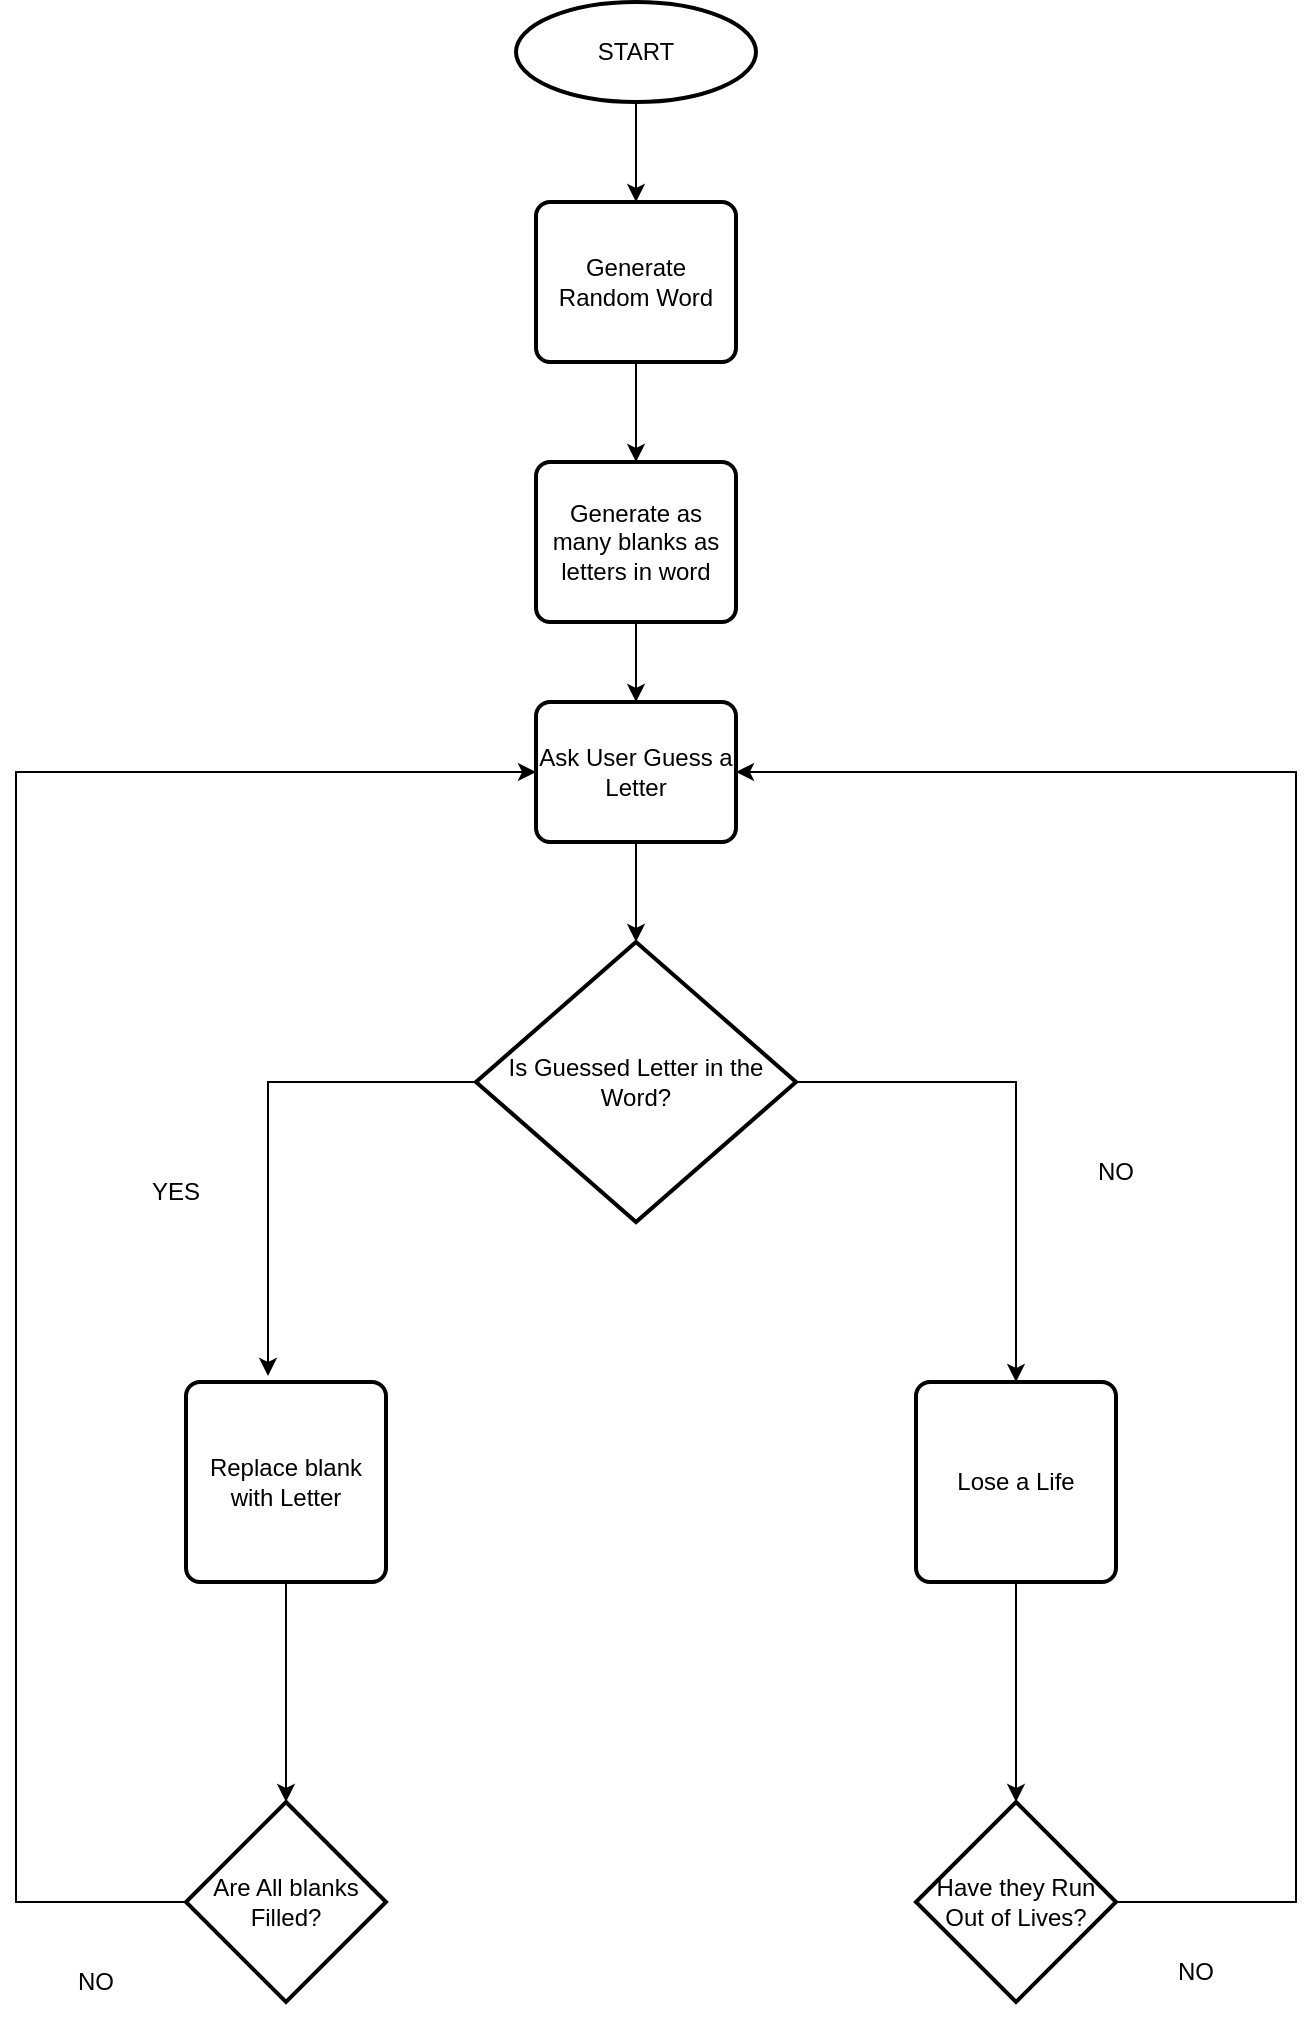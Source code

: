 <mxfile version="24.0.6" type="github">
  <diagram name="Page-1" id="wbuX0TBASzJWtCFyLL9F">
    <mxGraphModel dx="712" dy="781" grid="1" gridSize="10" guides="1" tooltips="1" connect="1" arrows="1" fold="1" page="1" pageScale="1" pageWidth="850" pageHeight="1100" math="0" shadow="0">
      <root>
        <mxCell id="0" />
        <mxCell id="1" parent="0" />
        <mxCell id="r0l5JY0mena3srKl9l_J-3" value="" style="edgeStyle=orthogonalEdgeStyle;rounded=0;orthogonalLoop=1;jettySize=auto;html=1;" edge="1" parent="1" source="r0l5JY0mena3srKl9l_J-1" target="r0l5JY0mena3srKl9l_J-2">
          <mxGeometry relative="1" as="geometry" />
        </mxCell>
        <mxCell id="r0l5JY0mena3srKl9l_J-1" value="START" style="strokeWidth=2;html=1;shape=mxgraph.flowchart.start_1;whiteSpace=wrap;" vertex="1" parent="1">
          <mxGeometry x="330" y="50" width="120" height="50" as="geometry" />
        </mxCell>
        <mxCell id="r0l5JY0mena3srKl9l_J-5" value="" style="edgeStyle=orthogonalEdgeStyle;rounded=0;orthogonalLoop=1;jettySize=auto;html=1;" edge="1" parent="1" source="r0l5JY0mena3srKl9l_J-2" target="r0l5JY0mena3srKl9l_J-4">
          <mxGeometry relative="1" as="geometry" />
        </mxCell>
        <mxCell id="r0l5JY0mena3srKl9l_J-2" value="&lt;div&gt;Generate Random Word&lt;/div&gt;" style="rounded=1;whiteSpace=wrap;html=1;absoluteArcSize=1;arcSize=14;strokeWidth=2;" vertex="1" parent="1">
          <mxGeometry x="340" y="150" width="100" height="80" as="geometry" />
        </mxCell>
        <mxCell id="r0l5JY0mena3srKl9l_J-7" value="" style="edgeStyle=orthogonalEdgeStyle;rounded=0;orthogonalLoop=1;jettySize=auto;html=1;" edge="1" parent="1" source="r0l5JY0mena3srKl9l_J-4" target="r0l5JY0mena3srKl9l_J-6">
          <mxGeometry relative="1" as="geometry" />
        </mxCell>
        <mxCell id="r0l5JY0mena3srKl9l_J-4" value="Generate as many blanks as letters in word" style="rounded=1;whiteSpace=wrap;html=1;absoluteArcSize=1;arcSize=14;strokeWidth=2;" vertex="1" parent="1">
          <mxGeometry x="340" y="280" width="100" height="80" as="geometry" />
        </mxCell>
        <mxCell id="r0l5JY0mena3srKl9l_J-9" value="" style="edgeStyle=orthogonalEdgeStyle;rounded=0;orthogonalLoop=1;jettySize=auto;html=1;" edge="1" parent="1" source="r0l5JY0mena3srKl9l_J-6" target="r0l5JY0mena3srKl9l_J-8">
          <mxGeometry relative="1" as="geometry" />
        </mxCell>
        <mxCell id="r0l5JY0mena3srKl9l_J-6" value="Ask User Guess a Letter" style="rounded=1;whiteSpace=wrap;html=1;absoluteArcSize=1;arcSize=14;strokeWidth=2;" vertex="1" parent="1">
          <mxGeometry x="340" y="400" width="100" height="70" as="geometry" />
        </mxCell>
        <mxCell id="r0l5JY0mena3srKl9l_J-21" style="edgeStyle=orthogonalEdgeStyle;rounded=0;orthogonalLoop=1;jettySize=auto;html=1;entryX=0.5;entryY=0;entryDx=0;entryDy=0;" edge="1" parent="1" source="r0l5JY0mena3srKl9l_J-8" target="r0l5JY0mena3srKl9l_J-19">
          <mxGeometry relative="1" as="geometry" />
        </mxCell>
        <mxCell id="r0l5JY0mena3srKl9l_J-8" value="Is Guessed Letter in the Word?" style="strokeWidth=2;html=1;shape=mxgraph.flowchart.decision;whiteSpace=wrap;" vertex="1" parent="1">
          <mxGeometry x="310" y="520" width="160" height="140" as="geometry" />
        </mxCell>
        <mxCell id="r0l5JY0mena3srKl9l_J-10" value="Replace blank with Letter" style="rounded=1;whiteSpace=wrap;html=1;absoluteArcSize=1;arcSize=14;strokeWidth=2;" vertex="1" parent="1">
          <mxGeometry x="165" y="740" width="100" height="100" as="geometry" />
        </mxCell>
        <mxCell id="r0l5JY0mena3srKl9l_J-17" value="YES" style="text;html=1;align=center;verticalAlign=middle;whiteSpace=wrap;rounded=0;" vertex="1" parent="1">
          <mxGeometry x="120" y="620" width="80" height="50" as="geometry" />
        </mxCell>
        <mxCell id="r0l5JY0mena3srKl9l_J-18" style="edgeStyle=orthogonalEdgeStyle;rounded=0;orthogonalLoop=1;jettySize=auto;html=1;entryX=0.41;entryY=-0.03;entryDx=0;entryDy=0;entryPerimeter=0;" edge="1" parent="1" source="r0l5JY0mena3srKl9l_J-8" target="r0l5JY0mena3srKl9l_J-10">
          <mxGeometry relative="1" as="geometry" />
        </mxCell>
        <mxCell id="r0l5JY0mena3srKl9l_J-19" value="Lose a Life" style="rounded=1;whiteSpace=wrap;html=1;absoluteArcSize=1;arcSize=14;strokeWidth=2;" vertex="1" parent="1">
          <mxGeometry x="530" y="740" width="100" height="100" as="geometry" />
        </mxCell>
        <mxCell id="r0l5JY0mena3srKl9l_J-22" value="NO" style="text;html=1;align=center;verticalAlign=middle;whiteSpace=wrap;rounded=0;" vertex="1" parent="1">
          <mxGeometry x="590" y="610" width="80" height="50" as="geometry" />
        </mxCell>
        <mxCell id="r0l5JY0mena3srKl9l_J-25" style="edgeStyle=orthogonalEdgeStyle;rounded=0;orthogonalLoop=1;jettySize=auto;html=1;entryX=0;entryY=0.5;entryDx=0;entryDy=0;" edge="1" parent="1" source="r0l5JY0mena3srKl9l_J-23" target="r0l5JY0mena3srKl9l_J-6">
          <mxGeometry relative="1" as="geometry">
            <Array as="points">
              <mxPoint x="80" y="1000" />
              <mxPoint x="80" y="435" />
            </Array>
          </mxGeometry>
        </mxCell>
        <mxCell id="r0l5JY0mena3srKl9l_J-23" value="Are All blanks Filled?" style="strokeWidth=2;html=1;shape=mxgraph.flowchart.decision;whiteSpace=wrap;" vertex="1" parent="1">
          <mxGeometry x="165" y="950" width="100" height="100" as="geometry" />
        </mxCell>
        <mxCell id="r0l5JY0mena3srKl9l_J-24" style="edgeStyle=orthogonalEdgeStyle;rounded=0;orthogonalLoop=1;jettySize=auto;html=1;entryX=0.5;entryY=0;entryDx=0;entryDy=0;entryPerimeter=0;" edge="1" parent="1" source="r0l5JY0mena3srKl9l_J-10" target="r0l5JY0mena3srKl9l_J-23">
          <mxGeometry relative="1" as="geometry" />
        </mxCell>
        <mxCell id="r0l5JY0mena3srKl9l_J-26" value="NO" style="text;html=1;align=center;verticalAlign=middle;whiteSpace=wrap;rounded=0;" vertex="1" parent="1">
          <mxGeometry x="80" y="1020" width="80" height="40" as="geometry" />
        </mxCell>
        <mxCell id="r0l5JY0mena3srKl9l_J-29" style="edgeStyle=orthogonalEdgeStyle;rounded=0;orthogonalLoop=1;jettySize=auto;html=1;entryX=1;entryY=0.5;entryDx=0;entryDy=0;" edge="1" parent="1" source="r0l5JY0mena3srKl9l_J-27" target="r0l5JY0mena3srKl9l_J-6">
          <mxGeometry relative="1" as="geometry">
            <Array as="points">
              <mxPoint x="720" y="1000" />
              <mxPoint x="720" y="435" />
            </Array>
          </mxGeometry>
        </mxCell>
        <mxCell id="r0l5JY0mena3srKl9l_J-27" value="Have they Run Out of Lives?" style="strokeWidth=2;html=1;shape=mxgraph.flowchart.decision;whiteSpace=wrap;" vertex="1" parent="1">
          <mxGeometry x="530" y="950" width="100" height="100" as="geometry" />
        </mxCell>
        <mxCell id="r0l5JY0mena3srKl9l_J-28" style="edgeStyle=orthogonalEdgeStyle;rounded=0;orthogonalLoop=1;jettySize=auto;html=1;entryX=0.5;entryY=0;entryDx=0;entryDy=0;entryPerimeter=0;" edge="1" parent="1" source="r0l5JY0mena3srKl9l_J-19" target="r0l5JY0mena3srKl9l_J-27">
          <mxGeometry relative="1" as="geometry" />
        </mxCell>
        <mxCell id="r0l5JY0mena3srKl9l_J-30" value="NO" style="text;html=1;align=center;verticalAlign=middle;whiteSpace=wrap;rounded=0;" vertex="1" parent="1">
          <mxGeometry x="630" y="1010" width="80" height="50" as="geometry" />
        </mxCell>
      </root>
    </mxGraphModel>
  </diagram>
</mxfile>
